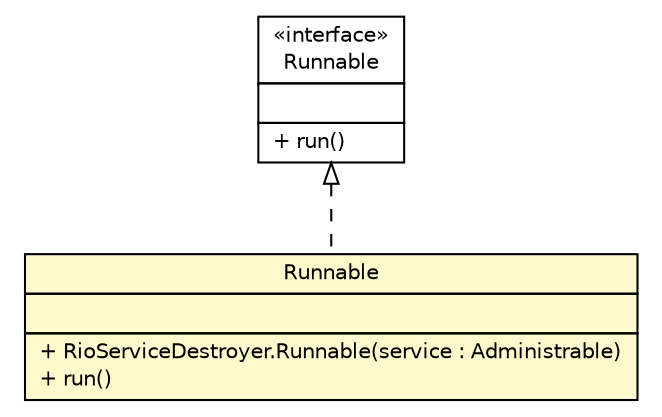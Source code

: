 #!/usr/local/bin/dot
#
# Class diagram 
# Generated by UMLGraph version R5_6 (http://www.umlgraph.org/)
#

digraph G {
	edge [fontname="Helvetica",fontsize=10,labelfontname="Helvetica",labelfontsize=10];
	node [fontname="Helvetica",fontsize=10,shape=plaintext];
	nodesep=0.25;
	ranksep=0.5;
	// sorcer.boot.destroy.RioServiceDestroyer.Runnable
	c437341 [label=<<table title="sorcer.boot.destroy.RioServiceDestroyer.Runnable" border="0" cellborder="1" cellspacing="0" cellpadding="2" port="p" bgcolor="lemonChiffon" href="./RioServiceDestroyer.Runnable.html">
		<tr><td><table border="0" cellspacing="0" cellpadding="1">
<tr><td align="center" balign="center"> Runnable </td></tr>
		</table></td></tr>
		<tr><td><table border="0" cellspacing="0" cellpadding="1">
<tr><td align="left" balign="left">  </td></tr>
		</table></td></tr>
		<tr><td><table border="0" cellspacing="0" cellpadding="1">
<tr><td align="left" balign="left"> + RioServiceDestroyer.Runnable(service : Administrable) </td></tr>
<tr><td align="left" balign="left"> + run() </td></tr>
		</table></td></tr>
		</table>>, URL="./RioServiceDestroyer.Runnable.html", fontname="Helvetica", fontcolor="black", fontsize=10.0];
	//sorcer.boot.destroy.RioServiceDestroyer.Runnable implements java.lang.Runnable
	c437528:p -> c437341:p [dir=back,arrowtail=empty,style=dashed];
	// java.lang.Runnable
	c437528 [label=<<table title="java.lang.Runnable" border="0" cellborder="1" cellspacing="0" cellpadding="2" port="p" href="http://docs.oracle.com/javase/7/docs/api/java/lang/Runnable.html">
		<tr><td><table border="0" cellspacing="0" cellpadding="1">
<tr><td align="center" balign="center"> &#171;interface&#187; </td></tr>
<tr><td align="center" balign="center"> Runnable </td></tr>
		</table></td></tr>
		<tr><td><table border="0" cellspacing="0" cellpadding="1">
<tr><td align="left" balign="left">  </td></tr>
		</table></td></tr>
		<tr><td><table border="0" cellspacing="0" cellpadding="1">
<tr><td align="left" balign="left"> + run() </td></tr>
		</table></td></tr>
		</table>>, URL="http://docs.oracle.com/javase/7/docs/api/java/lang/Runnable.html", fontname="Helvetica", fontcolor="black", fontsize=10.0];
}

